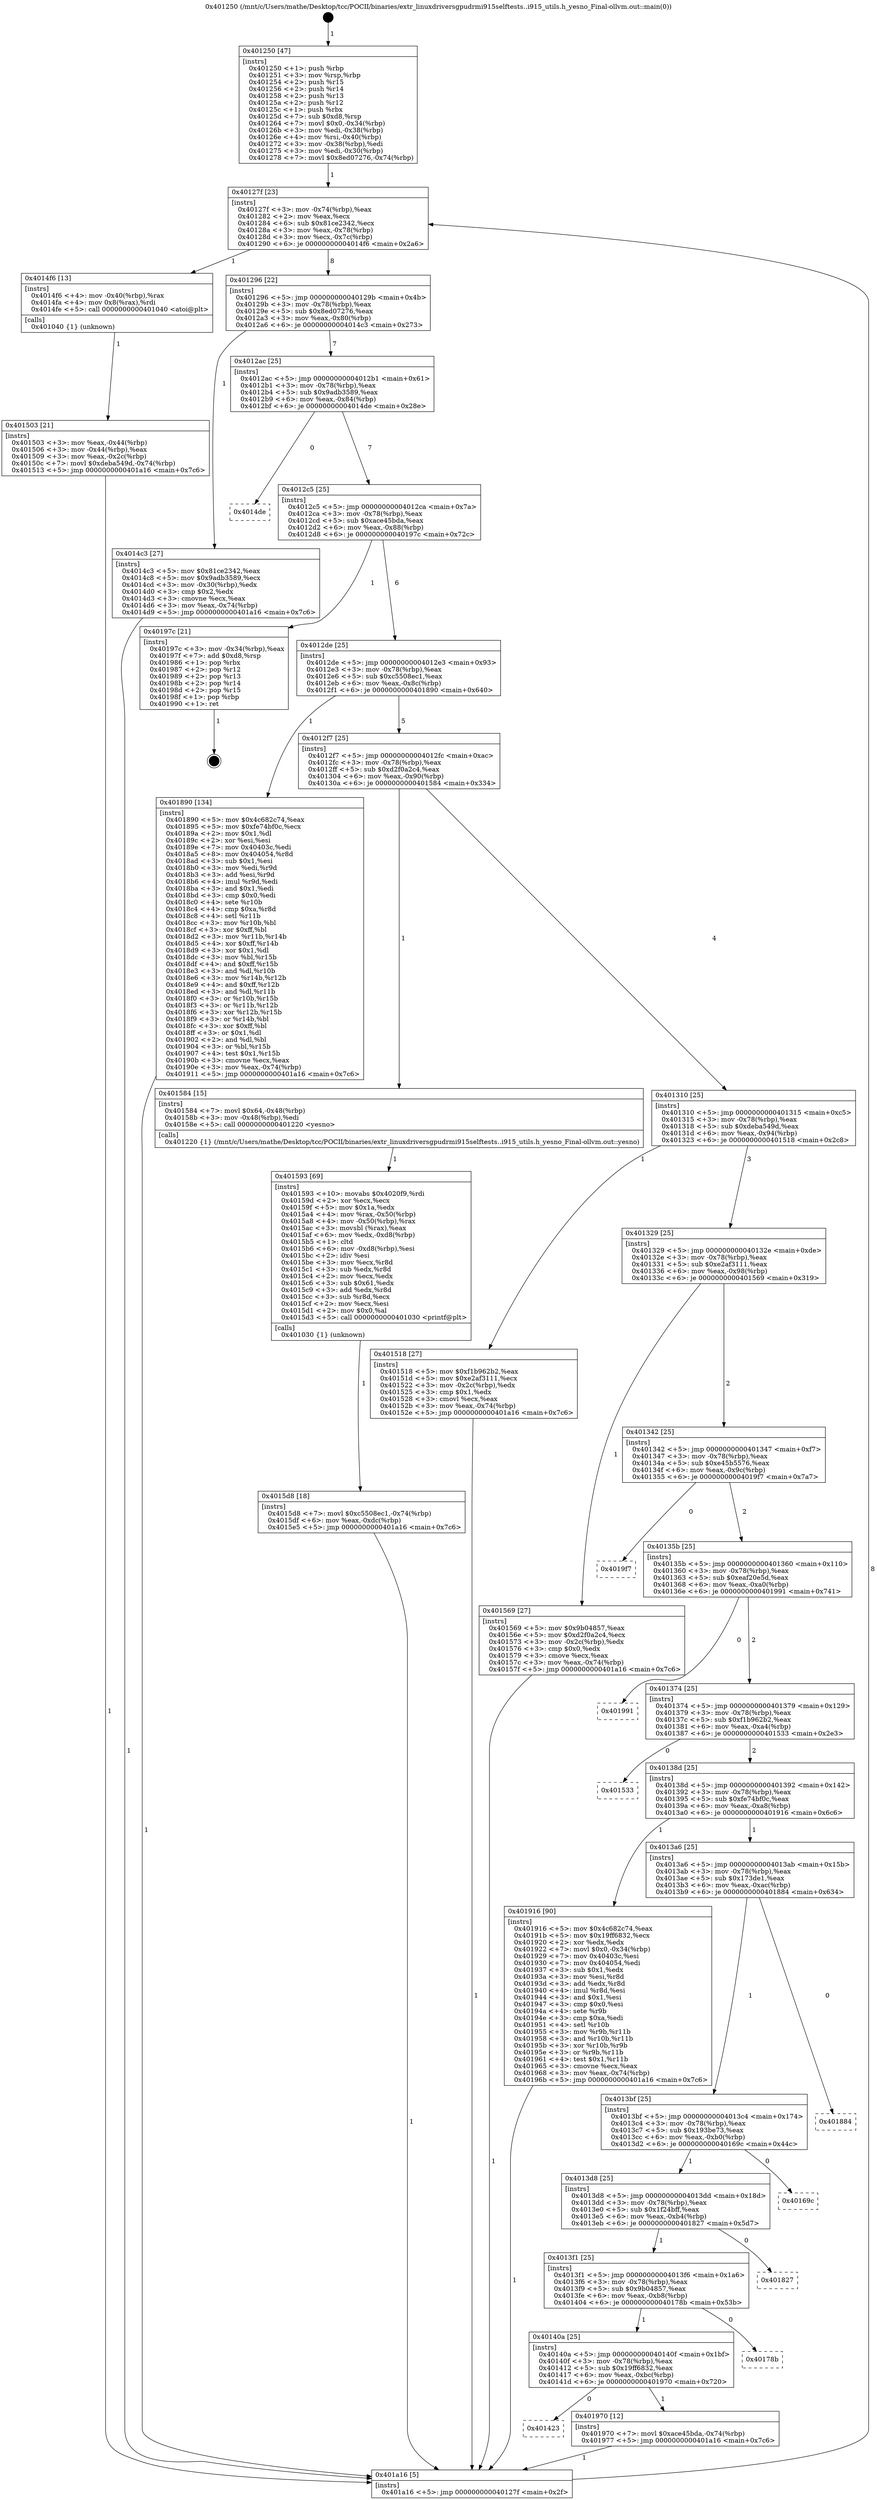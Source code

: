 digraph "0x401250" {
  label = "0x401250 (/mnt/c/Users/mathe/Desktop/tcc/POCII/binaries/extr_linuxdriversgpudrmi915selftests..i915_utils.h_yesno_Final-ollvm.out::main(0))"
  labelloc = "t"
  node[shape=record]

  Entry [label="",width=0.3,height=0.3,shape=circle,fillcolor=black,style=filled]
  "0x40127f" [label="{
     0x40127f [23]\l
     | [instrs]\l
     &nbsp;&nbsp;0x40127f \<+3\>: mov -0x74(%rbp),%eax\l
     &nbsp;&nbsp;0x401282 \<+2\>: mov %eax,%ecx\l
     &nbsp;&nbsp;0x401284 \<+6\>: sub $0x81ce2342,%ecx\l
     &nbsp;&nbsp;0x40128a \<+3\>: mov %eax,-0x78(%rbp)\l
     &nbsp;&nbsp;0x40128d \<+3\>: mov %ecx,-0x7c(%rbp)\l
     &nbsp;&nbsp;0x401290 \<+6\>: je 00000000004014f6 \<main+0x2a6\>\l
  }"]
  "0x4014f6" [label="{
     0x4014f6 [13]\l
     | [instrs]\l
     &nbsp;&nbsp;0x4014f6 \<+4\>: mov -0x40(%rbp),%rax\l
     &nbsp;&nbsp;0x4014fa \<+4\>: mov 0x8(%rax),%rdi\l
     &nbsp;&nbsp;0x4014fe \<+5\>: call 0000000000401040 \<atoi@plt\>\l
     | [calls]\l
     &nbsp;&nbsp;0x401040 \{1\} (unknown)\l
  }"]
  "0x401296" [label="{
     0x401296 [22]\l
     | [instrs]\l
     &nbsp;&nbsp;0x401296 \<+5\>: jmp 000000000040129b \<main+0x4b\>\l
     &nbsp;&nbsp;0x40129b \<+3\>: mov -0x78(%rbp),%eax\l
     &nbsp;&nbsp;0x40129e \<+5\>: sub $0x8ed07276,%eax\l
     &nbsp;&nbsp;0x4012a3 \<+3\>: mov %eax,-0x80(%rbp)\l
     &nbsp;&nbsp;0x4012a6 \<+6\>: je 00000000004014c3 \<main+0x273\>\l
  }"]
  Exit [label="",width=0.3,height=0.3,shape=circle,fillcolor=black,style=filled,peripheries=2]
  "0x4014c3" [label="{
     0x4014c3 [27]\l
     | [instrs]\l
     &nbsp;&nbsp;0x4014c3 \<+5\>: mov $0x81ce2342,%eax\l
     &nbsp;&nbsp;0x4014c8 \<+5\>: mov $0x9adb3589,%ecx\l
     &nbsp;&nbsp;0x4014cd \<+3\>: mov -0x30(%rbp),%edx\l
     &nbsp;&nbsp;0x4014d0 \<+3\>: cmp $0x2,%edx\l
     &nbsp;&nbsp;0x4014d3 \<+3\>: cmovne %ecx,%eax\l
     &nbsp;&nbsp;0x4014d6 \<+3\>: mov %eax,-0x74(%rbp)\l
     &nbsp;&nbsp;0x4014d9 \<+5\>: jmp 0000000000401a16 \<main+0x7c6\>\l
  }"]
  "0x4012ac" [label="{
     0x4012ac [25]\l
     | [instrs]\l
     &nbsp;&nbsp;0x4012ac \<+5\>: jmp 00000000004012b1 \<main+0x61\>\l
     &nbsp;&nbsp;0x4012b1 \<+3\>: mov -0x78(%rbp),%eax\l
     &nbsp;&nbsp;0x4012b4 \<+5\>: sub $0x9adb3589,%eax\l
     &nbsp;&nbsp;0x4012b9 \<+6\>: mov %eax,-0x84(%rbp)\l
     &nbsp;&nbsp;0x4012bf \<+6\>: je 00000000004014de \<main+0x28e\>\l
  }"]
  "0x401a16" [label="{
     0x401a16 [5]\l
     | [instrs]\l
     &nbsp;&nbsp;0x401a16 \<+5\>: jmp 000000000040127f \<main+0x2f\>\l
  }"]
  "0x401250" [label="{
     0x401250 [47]\l
     | [instrs]\l
     &nbsp;&nbsp;0x401250 \<+1\>: push %rbp\l
     &nbsp;&nbsp;0x401251 \<+3\>: mov %rsp,%rbp\l
     &nbsp;&nbsp;0x401254 \<+2\>: push %r15\l
     &nbsp;&nbsp;0x401256 \<+2\>: push %r14\l
     &nbsp;&nbsp;0x401258 \<+2\>: push %r13\l
     &nbsp;&nbsp;0x40125a \<+2\>: push %r12\l
     &nbsp;&nbsp;0x40125c \<+1\>: push %rbx\l
     &nbsp;&nbsp;0x40125d \<+7\>: sub $0xd8,%rsp\l
     &nbsp;&nbsp;0x401264 \<+7\>: movl $0x0,-0x34(%rbp)\l
     &nbsp;&nbsp;0x40126b \<+3\>: mov %edi,-0x38(%rbp)\l
     &nbsp;&nbsp;0x40126e \<+4\>: mov %rsi,-0x40(%rbp)\l
     &nbsp;&nbsp;0x401272 \<+3\>: mov -0x38(%rbp),%edi\l
     &nbsp;&nbsp;0x401275 \<+3\>: mov %edi,-0x30(%rbp)\l
     &nbsp;&nbsp;0x401278 \<+7\>: movl $0x8ed07276,-0x74(%rbp)\l
  }"]
  "0x401503" [label="{
     0x401503 [21]\l
     | [instrs]\l
     &nbsp;&nbsp;0x401503 \<+3\>: mov %eax,-0x44(%rbp)\l
     &nbsp;&nbsp;0x401506 \<+3\>: mov -0x44(%rbp),%eax\l
     &nbsp;&nbsp;0x401509 \<+3\>: mov %eax,-0x2c(%rbp)\l
     &nbsp;&nbsp;0x40150c \<+7\>: movl $0xdeba549d,-0x74(%rbp)\l
     &nbsp;&nbsp;0x401513 \<+5\>: jmp 0000000000401a16 \<main+0x7c6\>\l
  }"]
  "0x401423" [label="{
     0x401423\l
  }", style=dashed]
  "0x4014de" [label="{
     0x4014de\l
  }", style=dashed]
  "0x4012c5" [label="{
     0x4012c5 [25]\l
     | [instrs]\l
     &nbsp;&nbsp;0x4012c5 \<+5\>: jmp 00000000004012ca \<main+0x7a\>\l
     &nbsp;&nbsp;0x4012ca \<+3\>: mov -0x78(%rbp),%eax\l
     &nbsp;&nbsp;0x4012cd \<+5\>: sub $0xace45bda,%eax\l
     &nbsp;&nbsp;0x4012d2 \<+6\>: mov %eax,-0x88(%rbp)\l
     &nbsp;&nbsp;0x4012d8 \<+6\>: je 000000000040197c \<main+0x72c\>\l
  }"]
  "0x401970" [label="{
     0x401970 [12]\l
     | [instrs]\l
     &nbsp;&nbsp;0x401970 \<+7\>: movl $0xace45bda,-0x74(%rbp)\l
     &nbsp;&nbsp;0x401977 \<+5\>: jmp 0000000000401a16 \<main+0x7c6\>\l
  }"]
  "0x40197c" [label="{
     0x40197c [21]\l
     | [instrs]\l
     &nbsp;&nbsp;0x40197c \<+3\>: mov -0x34(%rbp),%eax\l
     &nbsp;&nbsp;0x40197f \<+7\>: add $0xd8,%rsp\l
     &nbsp;&nbsp;0x401986 \<+1\>: pop %rbx\l
     &nbsp;&nbsp;0x401987 \<+2\>: pop %r12\l
     &nbsp;&nbsp;0x401989 \<+2\>: pop %r13\l
     &nbsp;&nbsp;0x40198b \<+2\>: pop %r14\l
     &nbsp;&nbsp;0x40198d \<+2\>: pop %r15\l
     &nbsp;&nbsp;0x40198f \<+1\>: pop %rbp\l
     &nbsp;&nbsp;0x401990 \<+1\>: ret\l
  }"]
  "0x4012de" [label="{
     0x4012de [25]\l
     | [instrs]\l
     &nbsp;&nbsp;0x4012de \<+5\>: jmp 00000000004012e3 \<main+0x93\>\l
     &nbsp;&nbsp;0x4012e3 \<+3\>: mov -0x78(%rbp),%eax\l
     &nbsp;&nbsp;0x4012e6 \<+5\>: sub $0xc5508ec1,%eax\l
     &nbsp;&nbsp;0x4012eb \<+6\>: mov %eax,-0x8c(%rbp)\l
     &nbsp;&nbsp;0x4012f1 \<+6\>: je 0000000000401890 \<main+0x640\>\l
  }"]
  "0x40140a" [label="{
     0x40140a [25]\l
     | [instrs]\l
     &nbsp;&nbsp;0x40140a \<+5\>: jmp 000000000040140f \<main+0x1bf\>\l
     &nbsp;&nbsp;0x40140f \<+3\>: mov -0x78(%rbp),%eax\l
     &nbsp;&nbsp;0x401412 \<+5\>: sub $0x19ff6832,%eax\l
     &nbsp;&nbsp;0x401417 \<+6\>: mov %eax,-0xbc(%rbp)\l
     &nbsp;&nbsp;0x40141d \<+6\>: je 0000000000401970 \<main+0x720\>\l
  }"]
  "0x401890" [label="{
     0x401890 [134]\l
     | [instrs]\l
     &nbsp;&nbsp;0x401890 \<+5\>: mov $0x4c682c74,%eax\l
     &nbsp;&nbsp;0x401895 \<+5\>: mov $0xfe74bf0c,%ecx\l
     &nbsp;&nbsp;0x40189a \<+2\>: mov $0x1,%dl\l
     &nbsp;&nbsp;0x40189c \<+2\>: xor %esi,%esi\l
     &nbsp;&nbsp;0x40189e \<+7\>: mov 0x40403c,%edi\l
     &nbsp;&nbsp;0x4018a5 \<+8\>: mov 0x404054,%r8d\l
     &nbsp;&nbsp;0x4018ad \<+3\>: sub $0x1,%esi\l
     &nbsp;&nbsp;0x4018b0 \<+3\>: mov %edi,%r9d\l
     &nbsp;&nbsp;0x4018b3 \<+3\>: add %esi,%r9d\l
     &nbsp;&nbsp;0x4018b6 \<+4\>: imul %r9d,%edi\l
     &nbsp;&nbsp;0x4018ba \<+3\>: and $0x1,%edi\l
     &nbsp;&nbsp;0x4018bd \<+3\>: cmp $0x0,%edi\l
     &nbsp;&nbsp;0x4018c0 \<+4\>: sete %r10b\l
     &nbsp;&nbsp;0x4018c4 \<+4\>: cmp $0xa,%r8d\l
     &nbsp;&nbsp;0x4018c8 \<+4\>: setl %r11b\l
     &nbsp;&nbsp;0x4018cc \<+3\>: mov %r10b,%bl\l
     &nbsp;&nbsp;0x4018cf \<+3\>: xor $0xff,%bl\l
     &nbsp;&nbsp;0x4018d2 \<+3\>: mov %r11b,%r14b\l
     &nbsp;&nbsp;0x4018d5 \<+4\>: xor $0xff,%r14b\l
     &nbsp;&nbsp;0x4018d9 \<+3\>: xor $0x1,%dl\l
     &nbsp;&nbsp;0x4018dc \<+3\>: mov %bl,%r15b\l
     &nbsp;&nbsp;0x4018df \<+4\>: and $0xff,%r15b\l
     &nbsp;&nbsp;0x4018e3 \<+3\>: and %dl,%r10b\l
     &nbsp;&nbsp;0x4018e6 \<+3\>: mov %r14b,%r12b\l
     &nbsp;&nbsp;0x4018e9 \<+4\>: and $0xff,%r12b\l
     &nbsp;&nbsp;0x4018ed \<+3\>: and %dl,%r11b\l
     &nbsp;&nbsp;0x4018f0 \<+3\>: or %r10b,%r15b\l
     &nbsp;&nbsp;0x4018f3 \<+3\>: or %r11b,%r12b\l
     &nbsp;&nbsp;0x4018f6 \<+3\>: xor %r12b,%r15b\l
     &nbsp;&nbsp;0x4018f9 \<+3\>: or %r14b,%bl\l
     &nbsp;&nbsp;0x4018fc \<+3\>: xor $0xff,%bl\l
     &nbsp;&nbsp;0x4018ff \<+3\>: or $0x1,%dl\l
     &nbsp;&nbsp;0x401902 \<+2\>: and %dl,%bl\l
     &nbsp;&nbsp;0x401904 \<+3\>: or %bl,%r15b\l
     &nbsp;&nbsp;0x401907 \<+4\>: test $0x1,%r15b\l
     &nbsp;&nbsp;0x40190b \<+3\>: cmovne %ecx,%eax\l
     &nbsp;&nbsp;0x40190e \<+3\>: mov %eax,-0x74(%rbp)\l
     &nbsp;&nbsp;0x401911 \<+5\>: jmp 0000000000401a16 \<main+0x7c6\>\l
  }"]
  "0x4012f7" [label="{
     0x4012f7 [25]\l
     | [instrs]\l
     &nbsp;&nbsp;0x4012f7 \<+5\>: jmp 00000000004012fc \<main+0xac\>\l
     &nbsp;&nbsp;0x4012fc \<+3\>: mov -0x78(%rbp),%eax\l
     &nbsp;&nbsp;0x4012ff \<+5\>: sub $0xd2f0a2c4,%eax\l
     &nbsp;&nbsp;0x401304 \<+6\>: mov %eax,-0x90(%rbp)\l
     &nbsp;&nbsp;0x40130a \<+6\>: je 0000000000401584 \<main+0x334\>\l
  }"]
  "0x40178b" [label="{
     0x40178b\l
  }", style=dashed]
  "0x401584" [label="{
     0x401584 [15]\l
     | [instrs]\l
     &nbsp;&nbsp;0x401584 \<+7\>: movl $0x64,-0x48(%rbp)\l
     &nbsp;&nbsp;0x40158b \<+3\>: mov -0x48(%rbp),%edi\l
     &nbsp;&nbsp;0x40158e \<+5\>: call 0000000000401220 \<yesno\>\l
     | [calls]\l
     &nbsp;&nbsp;0x401220 \{1\} (/mnt/c/Users/mathe/Desktop/tcc/POCII/binaries/extr_linuxdriversgpudrmi915selftests..i915_utils.h_yesno_Final-ollvm.out::yesno)\l
  }"]
  "0x401310" [label="{
     0x401310 [25]\l
     | [instrs]\l
     &nbsp;&nbsp;0x401310 \<+5\>: jmp 0000000000401315 \<main+0xc5\>\l
     &nbsp;&nbsp;0x401315 \<+3\>: mov -0x78(%rbp),%eax\l
     &nbsp;&nbsp;0x401318 \<+5\>: sub $0xdeba549d,%eax\l
     &nbsp;&nbsp;0x40131d \<+6\>: mov %eax,-0x94(%rbp)\l
     &nbsp;&nbsp;0x401323 \<+6\>: je 0000000000401518 \<main+0x2c8\>\l
  }"]
  "0x4013f1" [label="{
     0x4013f1 [25]\l
     | [instrs]\l
     &nbsp;&nbsp;0x4013f1 \<+5\>: jmp 00000000004013f6 \<main+0x1a6\>\l
     &nbsp;&nbsp;0x4013f6 \<+3\>: mov -0x78(%rbp),%eax\l
     &nbsp;&nbsp;0x4013f9 \<+5\>: sub $0x9b04857,%eax\l
     &nbsp;&nbsp;0x4013fe \<+6\>: mov %eax,-0xb8(%rbp)\l
     &nbsp;&nbsp;0x401404 \<+6\>: je 000000000040178b \<main+0x53b\>\l
  }"]
  "0x401518" [label="{
     0x401518 [27]\l
     | [instrs]\l
     &nbsp;&nbsp;0x401518 \<+5\>: mov $0xf1b962b2,%eax\l
     &nbsp;&nbsp;0x40151d \<+5\>: mov $0xe2af3111,%ecx\l
     &nbsp;&nbsp;0x401522 \<+3\>: mov -0x2c(%rbp),%edx\l
     &nbsp;&nbsp;0x401525 \<+3\>: cmp $0x1,%edx\l
     &nbsp;&nbsp;0x401528 \<+3\>: cmovl %ecx,%eax\l
     &nbsp;&nbsp;0x40152b \<+3\>: mov %eax,-0x74(%rbp)\l
     &nbsp;&nbsp;0x40152e \<+5\>: jmp 0000000000401a16 \<main+0x7c6\>\l
  }"]
  "0x401329" [label="{
     0x401329 [25]\l
     | [instrs]\l
     &nbsp;&nbsp;0x401329 \<+5\>: jmp 000000000040132e \<main+0xde\>\l
     &nbsp;&nbsp;0x40132e \<+3\>: mov -0x78(%rbp),%eax\l
     &nbsp;&nbsp;0x401331 \<+5\>: sub $0xe2af3111,%eax\l
     &nbsp;&nbsp;0x401336 \<+6\>: mov %eax,-0x98(%rbp)\l
     &nbsp;&nbsp;0x40133c \<+6\>: je 0000000000401569 \<main+0x319\>\l
  }"]
  "0x401827" [label="{
     0x401827\l
  }", style=dashed]
  "0x401569" [label="{
     0x401569 [27]\l
     | [instrs]\l
     &nbsp;&nbsp;0x401569 \<+5\>: mov $0x9b04857,%eax\l
     &nbsp;&nbsp;0x40156e \<+5\>: mov $0xd2f0a2c4,%ecx\l
     &nbsp;&nbsp;0x401573 \<+3\>: mov -0x2c(%rbp),%edx\l
     &nbsp;&nbsp;0x401576 \<+3\>: cmp $0x0,%edx\l
     &nbsp;&nbsp;0x401579 \<+3\>: cmove %ecx,%eax\l
     &nbsp;&nbsp;0x40157c \<+3\>: mov %eax,-0x74(%rbp)\l
     &nbsp;&nbsp;0x40157f \<+5\>: jmp 0000000000401a16 \<main+0x7c6\>\l
  }"]
  "0x401342" [label="{
     0x401342 [25]\l
     | [instrs]\l
     &nbsp;&nbsp;0x401342 \<+5\>: jmp 0000000000401347 \<main+0xf7\>\l
     &nbsp;&nbsp;0x401347 \<+3\>: mov -0x78(%rbp),%eax\l
     &nbsp;&nbsp;0x40134a \<+5\>: sub $0xe45b5576,%eax\l
     &nbsp;&nbsp;0x40134f \<+6\>: mov %eax,-0x9c(%rbp)\l
     &nbsp;&nbsp;0x401355 \<+6\>: je 00000000004019f7 \<main+0x7a7\>\l
  }"]
  "0x401593" [label="{
     0x401593 [69]\l
     | [instrs]\l
     &nbsp;&nbsp;0x401593 \<+10\>: movabs $0x4020f9,%rdi\l
     &nbsp;&nbsp;0x40159d \<+2\>: xor %ecx,%ecx\l
     &nbsp;&nbsp;0x40159f \<+5\>: mov $0x1a,%edx\l
     &nbsp;&nbsp;0x4015a4 \<+4\>: mov %rax,-0x50(%rbp)\l
     &nbsp;&nbsp;0x4015a8 \<+4\>: mov -0x50(%rbp),%rax\l
     &nbsp;&nbsp;0x4015ac \<+3\>: movsbl (%rax),%eax\l
     &nbsp;&nbsp;0x4015af \<+6\>: mov %edx,-0xd8(%rbp)\l
     &nbsp;&nbsp;0x4015b5 \<+1\>: cltd\l
     &nbsp;&nbsp;0x4015b6 \<+6\>: mov -0xd8(%rbp),%esi\l
     &nbsp;&nbsp;0x4015bc \<+2\>: idiv %esi\l
     &nbsp;&nbsp;0x4015be \<+3\>: mov %ecx,%r8d\l
     &nbsp;&nbsp;0x4015c1 \<+3\>: sub %edx,%r8d\l
     &nbsp;&nbsp;0x4015c4 \<+2\>: mov %ecx,%edx\l
     &nbsp;&nbsp;0x4015c6 \<+3\>: sub $0x61,%edx\l
     &nbsp;&nbsp;0x4015c9 \<+3\>: add %edx,%r8d\l
     &nbsp;&nbsp;0x4015cc \<+3\>: sub %r8d,%ecx\l
     &nbsp;&nbsp;0x4015cf \<+2\>: mov %ecx,%esi\l
     &nbsp;&nbsp;0x4015d1 \<+2\>: mov $0x0,%al\l
     &nbsp;&nbsp;0x4015d3 \<+5\>: call 0000000000401030 \<printf@plt\>\l
     | [calls]\l
     &nbsp;&nbsp;0x401030 \{1\} (unknown)\l
  }"]
  "0x4015d8" [label="{
     0x4015d8 [18]\l
     | [instrs]\l
     &nbsp;&nbsp;0x4015d8 \<+7\>: movl $0xc5508ec1,-0x74(%rbp)\l
     &nbsp;&nbsp;0x4015df \<+6\>: mov %eax,-0xdc(%rbp)\l
     &nbsp;&nbsp;0x4015e5 \<+5\>: jmp 0000000000401a16 \<main+0x7c6\>\l
  }"]
  "0x4013d8" [label="{
     0x4013d8 [25]\l
     | [instrs]\l
     &nbsp;&nbsp;0x4013d8 \<+5\>: jmp 00000000004013dd \<main+0x18d\>\l
     &nbsp;&nbsp;0x4013dd \<+3\>: mov -0x78(%rbp),%eax\l
     &nbsp;&nbsp;0x4013e0 \<+5\>: sub $0x1f24bff,%eax\l
     &nbsp;&nbsp;0x4013e5 \<+6\>: mov %eax,-0xb4(%rbp)\l
     &nbsp;&nbsp;0x4013eb \<+6\>: je 0000000000401827 \<main+0x5d7\>\l
  }"]
  "0x4019f7" [label="{
     0x4019f7\l
  }", style=dashed]
  "0x40135b" [label="{
     0x40135b [25]\l
     | [instrs]\l
     &nbsp;&nbsp;0x40135b \<+5\>: jmp 0000000000401360 \<main+0x110\>\l
     &nbsp;&nbsp;0x401360 \<+3\>: mov -0x78(%rbp),%eax\l
     &nbsp;&nbsp;0x401363 \<+5\>: sub $0xeaf20e5d,%eax\l
     &nbsp;&nbsp;0x401368 \<+6\>: mov %eax,-0xa0(%rbp)\l
     &nbsp;&nbsp;0x40136e \<+6\>: je 0000000000401991 \<main+0x741\>\l
  }"]
  "0x40169c" [label="{
     0x40169c\l
  }", style=dashed]
  "0x401991" [label="{
     0x401991\l
  }", style=dashed]
  "0x401374" [label="{
     0x401374 [25]\l
     | [instrs]\l
     &nbsp;&nbsp;0x401374 \<+5\>: jmp 0000000000401379 \<main+0x129\>\l
     &nbsp;&nbsp;0x401379 \<+3\>: mov -0x78(%rbp),%eax\l
     &nbsp;&nbsp;0x40137c \<+5\>: sub $0xf1b962b2,%eax\l
     &nbsp;&nbsp;0x401381 \<+6\>: mov %eax,-0xa4(%rbp)\l
     &nbsp;&nbsp;0x401387 \<+6\>: je 0000000000401533 \<main+0x2e3\>\l
  }"]
  "0x4013bf" [label="{
     0x4013bf [25]\l
     | [instrs]\l
     &nbsp;&nbsp;0x4013bf \<+5\>: jmp 00000000004013c4 \<main+0x174\>\l
     &nbsp;&nbsp;0x4013c4 \<+3\>: mov -0x78(%rbp),%eax\l
     &nbsp;&nbsp;0x4013c7 \<+5\>: sub $0x193be73,%eax\l
     &nbsp;&nbsp;0x4013cc \<+6\>: mov %eax,-0xb0(%rbp)\l
     &nbsp;&nbsp;0x4013d2 \<+6\>: je 000000000040169c \<main+0x44c\>\l
  }"]
  "0x401533" [label="{
     0x401533\l
  }", style=dashed]
  "0x40138d" [label="{
     0x40138d [25]\l
     | [instrs]\l
     &nbsp;&nbsp;0x40138d \<+5\>: jmp 0000000000401392 \<main+0x142\>\l
     &nbsp;&nbsp;0x401392 \<+3\>: mov -0x78(%rbp),%eax\l
     &nbsp;&nbsp;0x401395 \<+5\>: sub $0xfe74bf0c,%eax\l
     &nbsp;&nbsp;0x40139a \<+6\>: mov %eax,-0xa8(%rbp)\l
     &nbsp;&nbsp;0x4013a0 \<+6\>: je 0000000000401916 \<main+0x6c6\>\l
  }"]
  "0x401884" [label="{
     0x401884\l
  }", style=dashed]
  "0x401916" [label="{
     0x401916 [90]\l
     | [instrs]\l
     &nbsp;&nbsp;0x401916 \<+5\>: mov $0x4c682c74,%eax\l
     &nbsp;&nbsp;0x40191b \<+5\>: mov $0x19ff6832,%ecx\l
     &nbsp;&nbsp;0x401920 \<+2\>: xor %edx,%edx\l
     &nbsp;&nbsp;0x401922 \<+7\>: movl $0x0,-0x34(%rbp)\l
     &nbsp;&nbsp;0x401929 \<+7\>: mov 0x40403c,%esi\l
     &nbsp;&nbsp;0x401930 \<+7\>: mov 0x404054,%edi\l
     &nbsp;&nbsp;0x401937 \<+3\>: sub $0x1,%edx\l
     &nbsp;&nbsp;0x40193a \<+3\>: mov %esi,%r8d\l
     &nbsp;&nbsp;0x40193d \<+3\>: add %edx,%r8d\l
     &nbsp;&nbsp;0x401940 \<+4\>: imul %r8d,%esi\l
     &nbsp;&nbsp;0x401944 \<+3\>: and $0x1,%esi\l
     &nbsp;&nbsp;0x401947 \<+3\>: cmp $0x0,%esi\l
     &nbsp;&nbsp;0x40194a \<+4\>: sete %r9b\l
     &nbsp;&nbsp;0x40194e \<+3\>: cmp $0xa,%edi\l
     &nbsp;&nbsp;0x401951 \<+4\>: setl %r10b\l
     &nbsp;&nbsp;0x401955 \<+3\>: mov %r9b,%r11b\l
     &nbsp;&nbsp;0x401958 \<+3\>: and %r10b,%r11b\l
     &nbsp;&nbsp;0x40195b \<+3\>: xor %r10b,%r9b\l
     &nbsp;&nbsp;0x40195e \<+3\>: or %r9b,%r11b\l
     &nbsp;&nbsp;0x401961 \<+4\>: test $0x1,%r11b\l
     &nbsp;&nbsp;0x401965 \<+3\>: cmovne %ecx,%eax\l
     &nbsp;&nbsp;0x401968 \<+3\>: mov %eax,-0x74(%rbp)\l
     &nbsp;&nbsp;0x40196b \<+5\>: jmp 0000000000401a16 \<main+0x7c6\>\l
  }"]
  "0x4013a6" [label="{
     0x4013a6 [25]\l
     | [instrs]\l
     &nbsp;&nbsp;0x4013a6 \<+5\>: jmp 00000000004013ab \<main+0x15b\>\l
     &nbsp;&nbsp;0x4013ab \<+3\>: mov -0x78(%rbp),%eax\l
     &nbsp;&nbsp;0x4013ae \<+5\>: sub $0x173de1,%eax\l
     &nbsp;&nbsp;0x4013b3 \<+6\>: mov %eax,-0xac(%rbp)\l
     &nbsp;&nbsp;0x4013b9 \<+6\>: je 0000000000401884 \<main+0x634\>\l
  }"]
  Entry -> "0x401250" [label=" 1"]
  "0x40127f" -> "0x4014f6" [label=" 1"]
  "0x40127f" -> "0x401296" [label=" 8"]
  "0x40197c" -> Exit [label=" 1"]
  "0x401296" -> "0x4014c3" [label=" 1"]
  "0x401296" -> "0x4012ac" [label=" 7"]
  "0x4014c3" -> "0x401a16" [label=" 1"]
  "0x401250" -> "0x40127f" [label=" 1"]
  "0x401a16" -> "0x40127f" [label=" 8"]
  "0x4014f6" -> "0x401503" [label=" 1"]
  "0x401503" -> "0x401a16" [label=" 1"]
  "0x401970" -> "0x401a16" [label=" 1"]
  "0x4012ac" -> "0x4014de" [label=" 0"]
  "0x4012ac" -> "0x4012c5" [label=" 7"]
  "0x40140a" -> "0x401423" [label=" 0"]
  "0x4012c5" -> "0x40197c" [label=" 1"]
  "0x4012c5" -> "0x4012de" [label=" 6"]
  "0x40140a" -> "0x401970" [label=" 1"]
  "0x4012de" -> "0x401890" [label=" 1"]
  "0x4012de" -> "0x4012f7" [label=" 5"]
  "0x4013f1" -> "0x40140a" [label=" 1"]
  "0x4012f7" -> "0x401584" [label=" 1"]
  "0x4012f7" -> "0x401310" [label=" 4"]
  "0x4013f1" -> "0x40178b" [label=" 0"]
  "0x401310" -> "0x401518" [label=" 1"]
  "0x401310" -> "0x401329" [label=" 3"]
  "0x401518" -> "0x401a16" [label=" 1"]
  "0x4013d8" -> "0x4013f1" [label=" 1"]
  "0x401329" -> "0x401569" [label=" 1"]
  "0x401329" -> "0x401342" [label=" 2"]
  "0x401569" -> "0x401a16" [label=" 1"]
  "0x401584" -> "0x401593" [label=" 1"]
  "0x401593" -> "0x4015d8" [label=" 1"]
  "0x4015d8" -> "0x401a16" [label=" 1"]
  "0x401890" -> "0x401a16" [label=" 1"]
  "0x4013d8" -> "0x401827" [label=" 0"]
  "0x401342" -> "0x4019f7" [label=" 0"]
  "0x401342" -> "0x40135b" [label=" 2"]
  "0x4013bf" -> "0x4013d8" [label=" 1"]
  "0x40135b" -> "0x401991" [label=" 0"]
  "0x40135b" -> "0x401374" [label=" 2"]
  "0x4013bf" -> "0x40169c" [label=" 0"]
  "0x401374" -> "0x401533" [label=" 0"]
  "0x401374" -> "0x40138d" [label=" 2"]
  "0x4013a6" -> "0x4013bf" [label=" 1"]
  "0x40138d" -> "0x401916" [label=" 1"]
  "0x40138d" -> "0x4013a6" [label=" 1"]
  "0x401916" -> "0x401a16" [label=" 1"]
  "0x4013a6" -> "0x401884" [label=" 0"]
}
